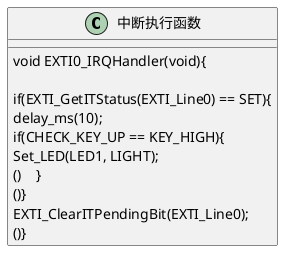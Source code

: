 @startuml 中断执行函数
class 中断执行函数{
    void EXTI0_IRQHandler(void){

    if(EXTI_GetITStatus(EXTI_Line0) == SET){
        delay_ms(10);
        
        if(CHECK_KEY_UP == KEY_HIGH){
            Set_LED(LED1, LIGHT);
    ()    }
    ()}
    EXTI_ClearITPendingBit(EXTI_Line0);
()}
}

@enduml